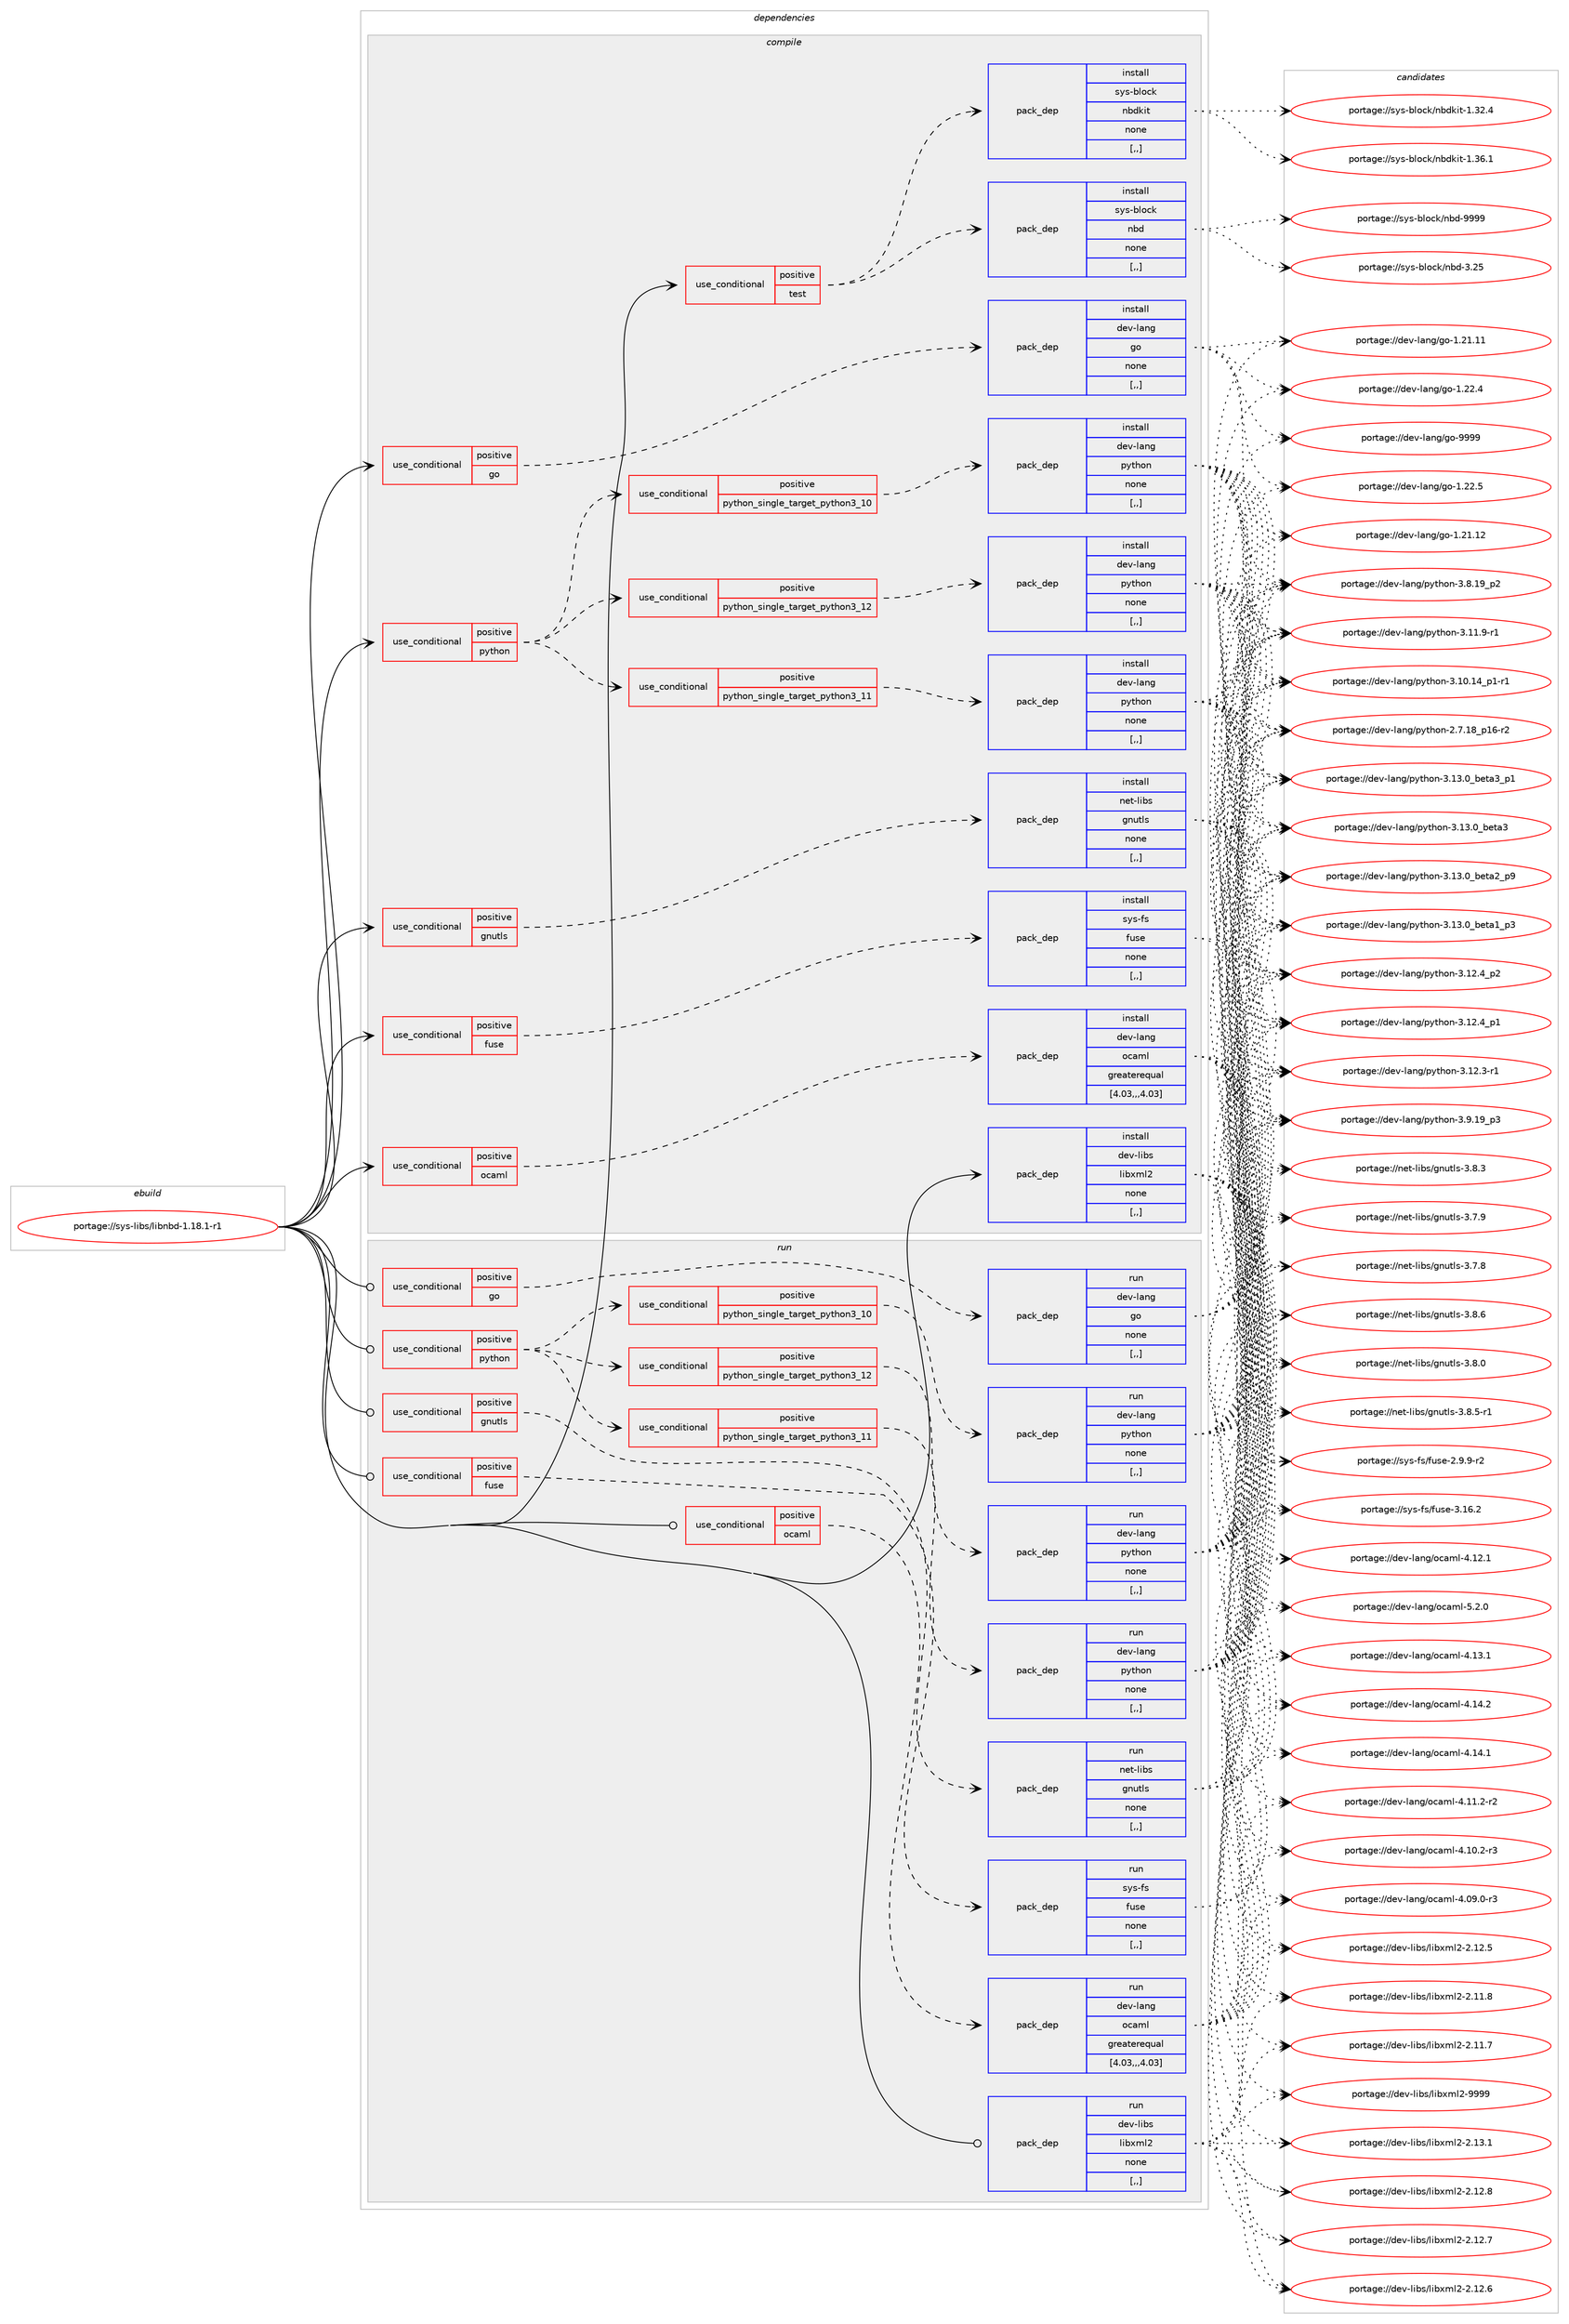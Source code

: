 digraph prolog {

# *************
# Graph options
# *************

newrank=true;
concentrate=true;
compound=true;
graph [rankdir=LR,fontname=Helvetica,fontsize=10,ranksep=1.5];#, ranksep=2.5, nodesep=0.2];
edge  [arrowhead=vee];
node  [fontname=Helvetica,fontsize=10];

# **********
# The ebuild
# **********

subgraph cluster_leftcol {
color=gray;
rank=same;
label=<<i>ebuild</i>>;
id [label="portage://sys-libs/libnbd-1.18.1-r1", color=red, width=4, href="../sys-libs/libnbd-1.18.1-r1.svg"];
}

# ****************
# The dependencies
# ****************

subgraph cluster_midcol {
color=gray;
label=<<i>dependencies</i>>;
subgraph cluster_compile {
fillcolor="#eeeeee";
style=filled;
label=<<i>compile</i>>;
subgraph cond117078 {
dependency438713 [label=<<TABLE BORDER="0" CELLBORDER="1" CELLSPACING="0" CELLPADDING="4"><TR><TD ROWSPAN="3" CELLPADDING="10">use_conditional</TD></TR><TR><TD>positive</TD></TR><TR><TD>fuse</TD></TR></TABLE>>, shape=none, color=red];
subgraph pack318639 {
dependency438714 [label=<<TABLE BORDER="0" CELLBORDER="1" CELLSPACING="0" CELLPADDING="4" WIDTH="220"><TR><TD ROWSPAN="6" CELLPADDING="30">pack_dep</TD></TR><TR><TD WIDTH="110">install</TD></TR><TR><TD>sys-fs</TD></TR><TR><TD>fuse</TD></TR><TR><TD>none</TD></TR><TR><TD>[,,]</TD></TR></TABLE>>, shape=none, color=blue];
}
dependency438713:e -> dependency438714:w [weight=20,style="dashed",arrowhead="vee"];
}
id:e -> dependency438713:w [weight=20,style="solid",arrowhead="vee"];
subgraph cond117079 {
dependency438715 [label=<<TABLE BORDER="0" CELLBORDER="1" CELLSPACING="0" CELLPADDING="4"><TR><TD ROWSPAN="3" CELLPADDING="10">use_conditional</TD></TR><TR><TD>positive</TD></TR><TR><TD>gnutls</TD></TR></TABLE>>, shape=none, color=red];
subgraph pack318640 {
dependency438716 [label=<<TABLE BORDER="0" CELLBORDER="1" CELLSPACING="0" CELLPADDING="4" WIDTH="220"><TR><TD ROWSPAN="6" CELLPADDING="30">pack_dep</TD></TR><TR><TD WIDTH="110">install</TD></TR><TR><TD>net-libs</TD></TR><TR><TD>gnutls</TD></TR><TR><TD>none</TD></TR><TR><TD>[,,]</TD></TR></TABLE>>, shape=none, color=blue];
}
dependency438715:e -> dependency438716:w [weight=20,style="dashed",arrowhead="vee"];
}
id:e -> dependency438715:w [weight=20,style="solid",arrowhead="vee"];
subgraph cond117080 {
dependency438717 [label=<<TABLE BORDER="0" CELLBORDER="1" CELLSPACING="0" CELLPADDING="4"><TR><TD ROWSPAN="3" CELLPADDING="10">use_conditional</TD></TR><TR><TD>positive</TD></TR><TR><TD>go</TD></TR></TABLE>>, shape=none, color=red];
subgraph pack318641 {
dependency438718 [label=<<TABLE BORDER="0" CELLBORDER="1" CELLSPACING="0" CELLPADDING="4" WIDTH="220"><TR><TD ROWSPAN="6" CELLPADDING="30">pack_dep</TD></TR><TR><TD WIDTH="110">install</TD></TR><TR><TD>dev-lang</TD></TR><TR><TD>go</TD></TR><TR><TD>none</TD></TR><TR><TD>[,,]</TD></TR></TABLE>>, shape=none, color=blue];
}
dependency438717:e -> dependency438718:w [weight=20,style="dashed",arrowhead="vee"];
}
id:e -> dependency438717:w [weight=20,style="solid",arrowhead="vee"];
subgraph cond117081 {
dependency438719 [label=<<TABLE BORDER="0" CELLBORDER="1" CELLSPACING="0" CELLPADDING="4"><TR><TD ROWSPAN="3" CELLPADDING="10">use_conditional</TD></TR><TR><TD>positive</TD></TR><TR><TD>ocaml</TD></TR></TABLE>>, shape=none, color=red];
subgraph pack318642 {
dependency438720 [label=<<TABLE BORDER="0" CELLBORDER="1" CELLSPACING="0" CELLPADDING="4" WIDTH="220"><TR><TD ROWSPAN="6" CELLPADDING="30">pack_dep</TD></TR><TR><TD WIDTH="110">install</TD></TR><TR><TD>dev-lang</TD></TR><TR><TD>ocaml</TD></TR><TR><TD>greaterequal</TD></TR><TR><TD>[4.03,,,4.03]</TD></TR></TABLE>>, shape=none, color=blue];
}
dependency438719:e -> dependency438720:w [weight=20,style="dashed",arrowhead="vee"];
}
id:e -> dependency438719:w [weight=20,style="solid",arrowhead="vee"];
subgraph cond117082 {
dependency438721 [label=<<TABLE BORDER="0" CELLBORDER="1" CELLSPACING="0" CELLPADDING="4"><TR><TD ROWSPAN="3" CELLPADDING="10">use_conditional</TD></TR><TR><TD>positive</TD></TR><TR><TD>python</TD></TR></TABLE>>, shape=none, color=red];
subgraph cond117083 {
dependency438722 [label=<<TABLE BORDER="0" CELLBORDER="1" CELLSPACING="0" CELLPADDING="4"><TR><TD ROWSPAN="3" CELLPADDING="10">use_conditional</TD></TR><TR><TD>positive</TD></TR><TR><TD>python_single_target_python3_10</TD></TR></TABLE>>, shape=none, color=red];
subgraph pack318643 {
dependency438723 [label=<<TABLE BORDER="0" CELLBORDER="1" CELLSPACING="0" CELLPADDING="4" WIDTH="220"><TR><TD ROWSPAN="6" CELLPADDING="30">pack_dep</TD></TR><TR><TD WIDTH="110">install</TD></TR><TR><TD>dev-lang</TD></TR><TR><TD>python</TD></TR><TR><TD>none</TD></TR><TR><TD>[,,]</TD></TR></TABLE>>, shape=none, color=blue];
}
dependency438722:e -> dependency438723:w [weight=20,style="dashed",arrowhead="vee"];
}
dependency438721:e -> dependency438722:w [weight=20,style="dashed",arrowhead="vee"];
subgraph cond117084 {
dependency438724 [label=<<TABLE BORDER="0" CELLBORDER="1" CELLSPACING="0" CELLPADDING="4"><TR><TD ROWSPAN="3" CELLPADDING="10">use_conditional</TD></TR><TR><TD>positive</TD></TR><TR><TD>python_single_target_python3_11</TD></TR></TABLE>>, shape=none, color=red];
subgraph pack318644 {
dependency438725 [label=<<TABLE BORDER="0" CELLBORDER="1" CELLSPACING="0" CELLPADDING="4" WIDTH="220"><TR><TD ROWSPAN="6" CELLPADDING="30">pack_dep</TD></TR><TR><TD WIDTH="110">install</TD></TR><TR><TD>dev-lang</TD></TR><TR><TD>python</TD></TR><TR><TD>none</TD></TR><TR><TD>[,,]</TD></TR></TABLE>>, shape=none, color=blue];
}
dependency438724:e -> dependency438725:w [weight=20,style="dashed",arrowhead="vee"];
}
dependency438721:e -> dependency438724:w [weight=20,style="dashed",arrowhead="vee"];
subgraph cond117085 {
dependency438726 [label=<<TABLE BORDER="0" CELLBORDER="1" CELLSPACING="0" CELLPADDING="4"><TR><TD ROWSPAN="3" CELLPADDING="10">use_conditional</TD></TR><TR><TD>positive</TD></TR><TR><TD>python_single_target_python3_12</TD></TR></TABLE>>, shape=none, color=red];
subgraph pack318645 {
dependency438727 [label=<<TABLE BORDER="0" CELLBORDER="1" CELLSPACING="0" CELLPADDING="4" WIDTH="220"><TR><TD ROWSPAN="6" CELLPADDING="30">pack_dep</TD></TR><TR><TD WIDTH="110">install</TD></TR><TR><TD>dev-lang</TD></TR><TR><TD>python</TD></TR><TR><TD>none</TD></TR><TR><TD>[,,]</TD></TR></TABLE>>, shape=none, color=blue];
}
dependency438726:e -> dependency438727:w [weight=20,style="dashed",arrowhead="vee"];
}
dependency438721:e -> dependency438726:w [weight=20,style="dashed",arrowhead="vee"];
}
id:e -> dependency438721:w [weight=20,style="solid",arrowhead="vee"];
subgraph cond117086 {
dependency438728 [label=<<TABLE BORDER="0" CELLBORDER="1" CELLSPACING="0" CELLPADDING="4"><TR><TD ROWSPAN="3" CELLPADDING="10">use_conditional</TD></TR><TR><TD>positive</TD></TR><TR><TD>test</TD></TR></TABLE>>, shape=none, color=red];
subgraph pack318646 {
dependency438729 [label=<<TABLE BORDER="0" CELLBORDER="1" CELLSPACING="0" CELLPADDING="4" WIDTH="220"><TR><TD ROWSPAN="6" CELLPADDING="30">pack_dep</TD></TR><TR><TD WIDTH="110">install</TD></TR><TR><TD>sys-block</TD></TR><TR><TD>nbd</TD></TR><TR><TD>none</TD></TR><TR><TD>[,,]</TD></TR></TABLE>>, shape=none, color=blue];
}
dependency438728:e -> dependency438729:w [weight=20,style="dashed",arrowhead="vee"];
subgraph pack318647 {
dependency438730 [label=<<TABLE BORDER="0" CELLBORDER="1" CELLSPACING="0" CELLPADDING="4" WIDTH="220"><TR><TD ROWSPAN="6" CELLPADDING="30">pack_dep</TD></TR><TR><TD WIDTH="110">install</TD></TR><TR><TD>sys-block</TD></TR><TR><TD>nbdkit</TD></TR><TR><TD>none</TD></TR><TR><TD>[,,]</TD></TR></TABLE>>, shape=none, color=blue];
}
dependency438728:e -> dependency438730:w [weight=20,style="dashed",arrowhead="vee"];
}
id:e -> dependency438728:w [weight=20,style="solid",arrowhead="vee"];
subgraph pack318648 {
dependency438731 [label=<<TABLE BORDER="0" CELLBORDER="1" CELLSPACING="0" CELLPADDING="4" WIDTH="220"><TR><TD ROWSPAN="6" CELLPADDING="30">pack_dep</TD></TR><TR><TD WIDTH="110">install</TD></TR><TR><TD>dev-libs</TD></TR><TR><TD>libxml2</TD></TR><TR><TD>none</TD></TR><TR><TD>[,,]</TD></TR></TABLE>>, shape=none, color=blue];
}
id:e -> dependency438731:w [weight=20,style="solid",arrowhead="vee"];
}
subgraph cluster_compileandrun {
fillcolor="#eeeeee";
style=filled;
label=<<i>compile and run</i>>;
}
subgraph cluster_run {
fillcolor="#eeeeee";
style=filled;
label=<<i>run</i>>;
subgraph cond117087 {
dependency438732 [label=<<TABLE BORDER="0" CELLBORDER="1" CELLSPACING="0" CELLPADDING="4"><TR><TD ROWSPAN="3" CELLPADDING="10">use_conditional</TD></TR><TR><TD>positive</TD></TR><TR><TD>fuse</TD></TR></TABLE>>, shape=none, color=red];
subgraph pack318649 {
dependency438733 [label=<<TABLE BORDER="0" CELLBORDER="1" CELLSPACING="0" CELLPADDING="4" WIDTH="220"><TR><TD ROWSPAN="6" CELLPADDING="30">pack_dep</TD></TR><TR><TD WIDTH="110">run</TD></TR><TR><TD>sys-fs</TD></TR><TR><TD>fuse</TD></TR><TR><TD>none</TD></TR><TR><TD>[,,]</TD></TR></TABLE>>, shape=none, color=blue];
}
dependency438732:e -> dependency438733:w [weight=20,style="dashed",arrowhead="vee"];
}
id:e -> dependency438732:w [weight=20,style="solid",arrowhead="odot"];
subgraph cond117088 {
dependency438734 [label=<<TABLE BORDER="0" CELLBORDER="1" CELLSPACING="0" CELLPADDING="4"><TR><TD ROWSPAN="3" CELLPADDING="10">use_conditional</TD></TR><TR><TD>positive</TD></TR><TR><TD>gnutls</TD></TR></TABLE>>, shape=none, color=red];
subgraph pack318650 {
dependency438735 [label=<<TABLE BORDER="0" CELLBORDER="1" CELLSPACING="0" CELLPADDING="4" WIDTH="220"><TR><TD ROWSPAN="6" CELLPADDING="30">pack_dep</TD></TR><TR><TD WIDTH="110">run</TD></TR><TR><TD>net-libs</TD></TR><TR><TD>gnutls</TD></TR><TR><TD>none</TD></TR><TR><TD>[,,]</TD></TR></TABLE>>, shape=none, color=blue];
}
dependency438734:e -> dependency438735:w [weight=20,style="dashed",arrowhead="vee"];
}
id:e -> dependency438734:w [weight=20,style="solid",arrowhead="odot"];
subgraph cond117089 {
dependency438736 [label=<<TABLE BORDER="0" CELLBORDER="1" CELLSPACING="0" CELLPADDING="4"><TR><TD ROWSPAN="3" CELLPADDING="10">use_conditional</TD></TR><TR><TD>positive</TD></TR><TR><TD>go</TD></TR></TABLE>>, shape=none, color=red];
subgraph pack318651 {
dependency438737 [label=<<TABLE BORDER="0" CELLBORDER="1" CELLSPACING="0" CELLPADDING="4" WIDTH="220"><TR><TD ROWSPAN="6" CELLPADDING="30">pack_dep</TD></TR><TR><TD WIDTH="110">run</TD></TR><TR><TD>dev-lang</TD></TR><TR><TD>go</TD></TR><TR><TD>none</TD></TR><TR><TD>[,,]</TD></TR></TABLE>>, shape=none, color=blue];
}
dependency438736:e -> dependency438737:w [weight=20,style="dashed",arrowhead="vee"];
}
id:e -> dependency438736:w [weight=20,style="solid",arrowhead="odot"];
subgraph cond117090 {
dependency438738 [label=<<TABLE BORDER="0" CELLBORDER="1" CELLSPACING="0" CELLPADDING="4"><TR><TD ROWSPAN="3" CELLPADDING="10">use_conditional</TD></TR><TR><TD>positive</TD></TR><TR><TD>ocaml</TD></TR></TABLE>>, shape=none, color=red];
subgraph pack318652 {
dependency438739 [label=<<TABLE BORDER="0" CELLBORDER="1" CELLSPACING="0" CELLPADDING="4" WIDTH="220"><TR><TD ROWSPAN="6" CELLPADDING="30">pack_dep</TD></TR><TR><TD WIDTH="110">run</TD></TR><TR><TD>dev-lang</TD></TR><TR><TD>ocaml</TD></TR><TR><TD>greaterequal</TD></TR><TR><TD>[4.03,,,4.03]</TD></TR></TABLE>>, shape=none, color=blue];
}
dependency438738:e -> dependency438739:w [weight=20,style="dashed",arrowhead="vee"];
}
id:e -> dependency438738:w [weight=20,style="solid",arrowhead="odot"];
subgraph cond117091 {
dependency438740 [label=<<TABLE BORDER="0" CELLBORDER="1" CELLSPACING="0" CELLPADDING="4"><TR><TD ROWSPAN="3" CELLPADDING="10">use_conditional</TD></TR><TR><TD>positive</TD></TR><TR><TD>python</TD></TR></TABLE>>, shape=none, color=red];
subgraph cond117092 {
dependency438741 [label=<<TABLE BORDER="0" CELLBORDER="1" CELLSPACING="0" CELLPADDING="4"><TR><TD ROWSPAN="3" CELLPADDING="10">use_conditional</TD></TR><TR><TD>positive</TD></TR><TR><TD>python_single_target_python3_10</TD></TR></TABLE>>, shape=none, color=red];
subgraph pack318653 {
dependency438742 [label=<<TABLE BORDER="0" CELLBORDER="1" CELLSPACING="0" CELLPADDING="4" WIDTH="220"><TR><TD ROWSPAN="6" CELLPADDING="30">pack_dep</TD></TR><TR><TD WIDTH="110">run</TD></TR><TR><TD>dev-lang</TD></TR><TR><TD>python</TD></TR><TR><TD>none</TD></TR><TR><TD>[,,]</TD></TR></TABLE>>, shape=none, color=blue];
}
dependency438741:e -> dependency438742:w [weight=20,style="dashed",arrowhead="vee"];
}
dependency438740:e -> dependency438741:w [weight=20,style="dashed",arrowhead="vee"];
subgraph cond117093 {
dependency438743 [label=<<TABLE BORDER="0" CELLBORDER="1" CELLSPACING="0" CELLPADDING="4"><TR><TD ROWSPAN="3" CELLPADDING="10">use_conditional</TD></TR><TR><TD>positive</TD></TR><TR><TD>python_single_target_python3_11</TD></TR></TABLE>>, shape=none, color=red];
subgraph pack318654 {
dependency438744 [label=<<TABLE BORDER="0" CELLBORDER="1" CELLSPACING="0" CELLPADDING="4" WIDTH="220"><TR><TD ROWSPAN="6" CELLPADDING="30">pack_dep</TD></TR><TR><TD WIDTH="110">run</TD></TR><TR><TD>dev-lang</TD></TR><TR><TD>python</TD></TR><TR><TD>none</TD></TR><TR><TD>[,,]</TD></TR></TABLE>>, shape=none, color=blue];
}
dependency438743:e -> dependency438744:w [weight=20,style="dashed",arrowhead="vee"];
}
dependency438740:e -> dependency438743:w [weight=20,style="dashed",arrowhead="vee"];
subgraph cond117094 {
dependency438745 [label=<<TABLE BORDER="0" CELLBORDER="1" CELLSPACING="0" CELLPADDING="4"><TR><TD ROWSPAN="3" CELLPADDING="10">use_conditional</TD></TR><TR><TD>positive</TD></TR><TR><TD>python_single_target_python3_12</TD></TR></TABLE>>, shape=none, color=red];
subgraph pack318655 {
dependency438746 [label=<<TABLE BORDER="0" CELLBORDER="1" CELLSPACING="0" CELLPADDING="4" WIDTH="220"><TR><TD ROWSPAN="6" CELLPADDING="30">pack_dep</TD></TR><TR><TD WIDTH="110">run</TD></TR><TR><TD>dev-lang</TD></TR><TR><TD>python</TD></TR><TR><TD>none</TD></TR><TR><TD>[,,]</TD></TR></TABLE>>, shape=none, color=blue];
}
dependency438745:e -> dependency438746:w [weight=20,style="dashed",arrowhead="vee"];
}
dependency438740:e -> dependency438745:w [weight=20,style="dashed",arrowhead="vee"];
}
id:e -> dependency438740:w [weight=20,style="solid",arrowhead="odot"];
subgraph pack318656 {
dependency438747 [label=<<TABLE BORDER="0" CELLBORDER="1" CELLSPACING="0" CELLPADDING="4" WIDTH="220"><TR><TD ROWSPAN="6" CELLPADDING="30">pack_dep</TD></TR><TR><TD WIDTH="110">run</TD></TR><TR><TD>dev-libs</TD></TR><TR><TD>libxml2</TD></TR><TR><TD>none</TD></TR><TR><TD>[,,]</TD></TR></TABLE>>, shape=none, color=blue];
}
id:e -> dependency438747:w [weight=20,style="solid",arrowhead="odot"];
}
}

# **************
# The candidates
# **************

subgraph cluster_choices {
rank=same;
color=gray;
label=<<i>candidates</i>>;

subgraph choice318639 {
color=black;
nodesep=1;
choice115121115451021154710211711510145514649544650 [label="portage://sys-fs/fuse-3.16.2", color=red, width=4,href="../sys-fs/fuse-3.16.2.svg"];
choice11512111545102115471021171151014550465746574511450 [label="portage://sys-fs/fuse-2.9.9-r2", color=red, width=4,href="../sys-fs/fuse-2.9.9-r2.svg"];
dependency438714:e -> choice115121115451021154710211711510145514649544650:w [style=dotted,weight="100"];
dependency438714:e -> choice11512111545102115471021171151014550465746574511450:w [style=dotted,weight="100"];
}
subgraph choice318640 {
color=black;
nodesep=1;
choice110101116451081059811547103110117116108115455146564654 [label="portage://net-libs/gnutls-3.8.6", color=red, width=4,href="../net-libs/gnutls-3.8.6.svg"];
choice1101011164510810598115471031101171161081154551465646534511449 [label="portage://net-libs/gnutls-3.8.5-r1", color=red, width=4,href="../net-libs/gnutls-3.8.5-r1.svg"];
choice110101116451081059811547103110117116108115455146564651 [label="portage://net-libs/gnutls-3.8.3", color=red, width=4,href="../net-libs/gnutls-3.8.3.svg"];
choice110101116451081059811547103110117116108115455146564648 [label="portage://net-libs/gnutls-3.8.0", color=red, width=4,href="../net-libs/gnutls-3.8.0.svg"];
choice110101116451081059811547103110117116108115455146554657 [label="portage://net-libs/gnutls-3.7.9", color=red, width=4,href="../net-libs/gnutls-3.7.9.svg"];
choice110101116451081059811547103110117116108115455146554656 [label="portage://net-libs/gnutls-3.7.8", color=red, width=4,href="../net-libs/gnutls-3.7.8.svg"];
dependency438716:e -> choice110101116451081059811547103110117116108115455146564654:w [style=dotted,weight="100"];
dependency438716:e -> choice1101011164510810598115471031101171161081154551465646534511449:w [style=dotted,weight="100"];
dependency438716:e -> choice110101116451081059811547103110117116108115455146564651:w [style=dotted,weight="100"];
dependency438716:e -> choice110101116451081059811547103110117116108115455146564648:w [style=dotted,weight="100"];
dependency438716:e -> choice110101116451081059811547103110117116108115455146554657:w [style=dotted,weight="100"];
dependency438716:e -> choice110101116451081059811547103110117116108115455146554656:w [style=dotted,weight="100"];
}
subgraph choice318641 {
color=black;
nodesep=1;
choice1001011184510897110103471031114557575757 [label="portage://dev-lang/go-9999", color=red, width=4,href="../dev-lang/go-9999.svg"];
choice10010111845108971101034710311145494650504653 [label="portage://dev-lang/go-1.22.5", color=red, width=4,href="../dev-lang/go-1.22.5.svg"];
choice10010111845108971101034710311145494650504652 [label="portage://dev-lang/go-1.22.4", color=red, width=4,href="../dev-lang/go-1.22.4.svg"];
choice1001011184510897110103471031114549465049464950 [label="portage://dev-lang/go-1.21.12", color=red, width=4,href="../dev-lang/go-1.21.12.svg"];
choice1001011184510897110103471031114549465049464949 [label="portage://dev-lang/go-1.21.11", color=red, width=4,href="../dev-lang/go-1.21.11.svg"];
dependency438718:e -> choice1001011184510897110103471031114557575757:w [style=dotted,weight="100"];
dependency438718:e -> choice10010111845108971101034710311145494650504653:w [style=dotted,weight="100"];
dependency438718:e -> choice10010111845108971101034710311145494650504652:w [style=dotted,weight="100"];
dependency438718:e -> choice1001011184510897110103471031114549465049464950:w [style=dotted,weight="100"];
dependency438718:e -> choice1001011184510897110103471031114549465049464949:w [style=dotted,weight="100"];
}
subgraph choice318642 {
color=black;
nodesep=1;
choice1001011184510897110103471119997109108455346504648 [label="portage://dev-lang/ocaml-5.2.0", color=red, width=4,href="../dev-lang/ocaml-5.2.0.svg"];
choice100101118451089711010347111999710910845524649524650 [label="portage://dev-lang/ocaml-4.14.2", color=red, width=4,href="../dev-lang/ocaml-4.14.2.svg"];
choice100101118451089711010347111999710910845524649524649 [label="portage://dev-lang/ocaml-4.14.1", color=red, width=4,href="../dev-lang/ocaml-4.14.1.svg"];
choice100101118451089711010347111999710910845524649514649 [label="portage://dev-lang/ocaml-4.13.1", color=red, width=4,href="../dev-lang/ocaml-4.13.1.svg"];
choice100101118451089711010347111999710910845524649504649 [label="portage://dev-lang/ocaml-4.12.1", color=red, width=4,href="../dev-lang/ocaml-4.12.1.svg"];
choice1001011184510897110103471119997109108455246494946504511450 [label="portage://dev-lang/ocaml-4.11.2-r2", color=red, width=4,href="../dev-lang/ocaml-4.11.2-r2.svg"];
choice1001011184510897110103471119997109108455246494846504511451 [label="portage://dev-lang/ocaml-4.10.2-r3", color=red, width=4,href="../dev-lang/ocaml-4.10.2-r3.svg"];
choice1001011184510897110103471119997109108455246485746484511451 [label="portage://dev-lang/ocaml-4.09.0-r3", color=red, width=4,href="../dev-lang/ocaml-4.09.0-r3.svg"];
dependency438720:e -> choice1001011184510897110103471119997109108455346504648:w [style=dotted,weight="100"];
dependency438720:e -> choice100101118451089711010347111999710910845524649524650:w [style=dotted,weight="100"];
dependency438720:e -> choice100101118451089711010347111999710910845524649524649:w [style=dotted,weight="100"];
dependency438720:e -> choice100101118451089711010347111999710910845524649514649:w [style=dotted,weight="100"];
dependency438720:e -> choice100101118451089711010347111999710910845524649504649:w [style=dotted,weight="100"];
dependency438720:e -> choice1001011184510897110103471119997109108455246494946504511450:w [style=dotted,weight="100"];
dependency438720:e -> choice1001011184510897110103471119997109108455246494846504511451:w [style=dotted,weight="100"];
dependency438720:e -> choice1001011184510897110103471119997109108455246485746484511451:w [style=dotted,weight="100"];
}
subgraph choice318643 {
color=black;
nodesep=1;
choice10010111845108971101034711212111610411111045514649514648959810111697519511249 [label="portage://dev-lang/python-3.13.0_beta3_p1", color=red, width=4,href="../dev-lang/python-3.13.0_beta3_p1.svg"];
choice1001011184510897110103471121211161041111104551464951464895981011169751 [label="portage://dev-lang/python-3.13.0_beta3", color=red, width=4,href="../dev-lang/python-3.13.0_beta3.svg"];
choice10010111845108971101034711212111610411111045514649514648959810111697509511257 [label="portage://dev-lang/python-3.13.0_beta2_p9", color=red, width=4,href="../dev-lang/python-3.13.0_beta2_p9.svg"];
choice10010111845108971101034711212111610411111045514649514648959810111697499511251 [label="portage://dev-lang/python-3.13.0_beta1_p3", color=red, width=4,href="../dev-lang/python-3.13.0_beta1_p3.svg"];
choice100101118451089711010347112121116104111110455146495046529511250 [label="portage://dev-lang/python-3.12.4_p2", color=red, width=4,href="../dev-lang/python-3.12.4_p2.svg"];
choice100101118451089711010347112121116104111110455146495046529511249 [label="portage://dev-lang/python-3.12.4_p1", color=red, width=4,href="../dev-lang/python-3.12.4_p1.svg"];
choice100101118451089711010347112121116104111110455146495046514511449 [label="portage://dev-lang/python-3.12.3-r1", color=red, width=4,href="../dev-lang/python-3.12.3-r1.svg"];
choice100101118451089711010347112121116104111110455146494946574511449 [label="portage://dev-lang/python-3.11.9-r1", color=red, width=4,href="../dev-lang/python-3.11.9-r1.svg"];
choice100101118451089711010347112121116104111110455146494846495295112494511449 [label="portage://dev-lang/python-3.10.14_p1-r1", color=red, width=4,href="../dev-lang/python-3.10.14_p1-r1.svg"];
choice100101118451089711010347112121116104111110455146574649579511251 [label="portage://dev-lang/python-3.9.19_p3", color=red, width=4,href="../dev-lang/python-3.9.19_p3.svg"];
choice100101118451089711010347112121116104111110455146564649579511250 [label="portage://dev-lang/python-3.8.19_p2", color=red, width=4,href="../dev-lang/python-3.8.19_p2.svg"];
choice100101118451089711010347112121116104111110455046554649569511249544511450 [label="portage://dev-lang/python-2.7.18_p16-r2", color=red, width=4,href="../dev-lang/python-2.7.18_p16-r2.svg"];
dependency438723:e -> choice10010111845108971101034711212111610411111045514649514648959810111697519511249:w [style=dotted,weight="100"];
dependency438723:e -> choice1001011184510897110103471121211161041111104551464951464895981011169751:w [style=dotted,weight="100"];
dependency438723:e -> choice10010111845108971101034711212111610411111045514649514648959810111697509511257:w [style=dotted,weight="100"];
dependency438723:e -> choice10010111845108971101034711212111610411111045514649514648959810111697499511251:w [style=dotted,weight="100"];
dependency438723:e -> choice100101118451089711010347112121116104111110455146495046529511250:w [style=dotted,weight="100"];
dependency438723:e -> choice100101118451089711010347112121116104111110455146495046529511249:w [style=dotted,weight="100"];
dependency438723:e -> choice100101118451089711010347112121116104111110455146495046514511449:w [style=dotted,weight="100"];
dependency438723:e -> choice100101118451089711010347112121116104111110455146494946574511449:w [style=dotted,weight="100"];
dependency438723:e -> choice100101118451089711010347112121116104111110455146494846495295112494511449:w [style=dotted,weight="100"];
dependency438723:e -> choice100101118451089711010347112121116104111110455146574649579511251:w [style=dotted,weight="100"];
dependency438723:e -> choice100101118451089711010347112121116104111110455146564649579511250:w [style=dotted,weight="100"];
dependency438723:e -> choice100101118451089711010347112121116104111110455046554649569511249544511450:w [style=dotted,weight="100"];
}
subgraph choice318644 {
color=black;
nodesep=1;
choice10010111845108971101034711212111610411111045514649514648959810111697519511249 [label="portage://dev-lang/python-3.13.0_beta3_p1", color=red, width=4,href="../dev-lang/python-3.13.0_beta3_p1.svg"];
choice1001011184510897110103471121211161041111104551464951464895981011169751 [label="portage://dev-lang/python-3.13.0_beta3", color=red, width=4,href="../dev-lang/python-3.13.0_beta3.svg"];
choice10010111845108971101034711212111610411111045514649514648959810111697509511257 [label="portage://dev-lang/python-3.13.0_beta2_p9", color=red, width=4,href="../dev-lang/python-3.13.0_beta2_p9.svg"];
choice10010111845108971101034711212111610411111045514649514648959810111697499511251 [label="portage://dev-lang/python-3.13.0_beta1_p3", color=red, width=4,href="../dev-lang/python-3.13.0_beta1_p3.svg"];
choice100101118451089711010347112121116104111110455146495046529511250 [label="portage://dev-lang/python-3.12.4_p2", color=red, width=4,href="../dev-lang/python-3.12.4_p2.svg"];
choice100101118451089711010347112121116104111110455146495046529511249 [label="portage://dev-lang/python-3.12.4_p1", color=red, width=4,href="../dev-lang/python-3.12.4_p1.svg"];
choice100101118451089711010347112121116104111110455146495046514511449 [label="portage://dev-lang/python-3.12.3-r1", color=red, width=4,href="../dev-lang/python-3.12.3-r1.svg"];
choice100101118451089711010347112121116104111110455146494946574511449 [label="portage://dev-lang/python-3.11.9-r1", color=red, width=4,href="../dev-lang/python-3.11.9-r1.svg"];
choice100101118451089711010347112121116104111110455146494846495295112494511449 [label="portage://dev-lang/python-3.10.14_p1-r1", color=red, width=4,href="../dev-lang/python-3.10.14_p1-r1.svg"];
choice100101118451089711010347112121116104111110455146574649579511251 [label="portage://dev-lang/python-3.9.19_p3", color=red, width=4,href="../dev-lang/python-3.9.19_p3.svg"];
choice100101118451089711010347112121116104111110455146564649579511250 [label="portage://dev-lang/python-3.8.19_p2", color=red, width=4,href="../dev-lang/python-3.8.19_p2.svg"];
choice100101118451089711010347112121116104111110455046554649569511249544511450 [label="portage://dev-lang/python-2.7.18_p16-r2", color=red, width=4,href="../dev-lang/python-2.7.18_p16-r2.svg"];
dependency438725:e -> choice10010111845108971101034711212111610411111045514649514648959810111697519511249:w [style=dotted,weight="100"];
dependency438725:e -> choice1001011184510897110103471121211161041111104551464951464895981011169751:w [style=dotted,weight="100"];
dependency438725:e -> choice10010111845108971101034711212111610411111045514649514648959810111697509511257:w [style=dotted,weight="100"];
dependency438725:e -> choice10010111845108971101034711212111610411111045514649514648959810111697499511251:w [style=dotted,weight="100"];
dependency438725:e -> choice100101118451089711010347112121116104111110455146495046529511250:w [style=dotted,weight="100"];
dependency438725:e -> choice100101118451089711010347112121116104111110455146495046529511249:w [style=dotted,weight="100"];
dependency438725:e -> choice100101118451089711010347112121116104111110455146495046514511449:w [style=dotted,weight="100"];
dependency438725:e -> choice100101118451089711010347112121116104111110455146494946574511449:w [style=dotted,weight="100"];
dependency438725:e -> choice100101118451089711010347112121116104111110455146494846495295112494511449:w [style=dotted,weight="100"];
dependency438725:e -> choice100101118451089711010347112121116104111110455146574649579511251:w [style=dotted,weight="100"];
dependency438725:e -> choice100101118451089711010347112121116104111110455146564649579511250:w [style=dotted,weight="100"];
dependency438725:e -> choice100101118451089711010347112121116104111110455046554649569511249544511450:w [style=dotted,weight="100"];
}
subgraph choice318645 {
color=black;
nodesep=1;
choice10010111845108971101034711212111610411111045514649514648959810111697519511249 [label="portage://dev-lang/python-3.13.0_beta3_p1", color=red, width=4,href="../dev-lang/python-3.13.0_beta3_p1.svg"];
choice1001011184510897110103471121211161041111104551464951464895981011169751 [label="portage://dev-lang/python-3.13.0_beta3", color=red, width=4,href="../dev-lang/python-3.13.0_beta3.svg"];
choice10010111845108971101034711212111610411111045514649514648959810111697509511257 [label="portage://dev-lang/python-3.13.0_beta2_p9", color=red, width=4,href="../dev-lang/python-3.13.0_beta2_p9.svg"];
choice10010111845108971101034711212111610411111045514649514648959810111697499511251 [label="portage://dev-lang/python-3.13.0_beta1_p3", color=red, width=4,href="../dev-lang/python-3.13.0_beta1_p3.svg"];
choice100101118451089711010347112121116104111110455146495046529511250 [label="portage://dev-lang/python-3.12.4_p2", color=red, width=4,href="../dev-lang/python-3.12.4_p2.svg"];
choice100101118451089711010347112121116104111110455146495046529511249 [label="portage://dev-lang/python-3.12.4_p1", color=red, width=4,href="../dev-lang/python-3.12.4_p1.svg"];
choice100101118451089711010347112121116104111110455146495046514511449 [label="portage://dev-lang/python-3.12.3-r1", color=red, width=4,href="../dev-lang/python-3.12.3-r1.svg"];
choice100101118451089711010347112121116104111110455146494946574511449 [label="portage://dev-lang/python-3.11.9-r1", color=red, width=4,href="../dev-lang/python-3.11.9-r1.svg"];
choice100101118451089711010347112121116104111110455146494846495295112494511449 [label="portage://dev-lang/python-3.10.14_p1-r1", color=red, width=4,href="../dev-lang/python-3.10.14_p1-r1.svg"];
choice100101118451089711010347112121116104111110455146574649579511251 [label="portage://dev-lang/python-3.9.19_p3", color=red, width=4,href="../dev-lang/python-3.9.19_p3.svg"];
choice100101118451089711010347112121116104111110455146564649579511250 [label="portage://dev-lang/python-3.8.19_p2", color=red, width=4,href="../dev-lang/python-3.8.19_p2.svg"];
choice100101118451089711010347112121116104111110455046554649569511249544511450 [label="portage://dev-lang/python-2.7.18_p16-r2", color=red, width=4,href="../dev-lang/python-2.7.18_p16-r2.svg"];
dependency438727:e -> choice10010111845108971101034711212111610411111045514649514648959810111697519511249:w [style=dotted,weight="100"];
dependency438727:e -> choice1001011184510897110103471121211161041111104551464951464895981011169751:w [style=dotted,weight="100"];
dependency438727:e -> choice10010111845108971101034711212111610411111045514649514648959810111697509511257:w [style=dotted,weight="100"];
dependency438727:e -> choice10010111845108971101034711212111610411111045514649514648959810111697499511251:w [style=dotted,weight="100"];
dependency438727:e -> choice100101118451089711010347112121116104111110455146495046529511250:w [style=dotted,weight="100"];
dependency438727:e -> choice100101118451089711010347112121116104111110455146495046529511249:w [style=dotted,weight="100"];
dependency438727:e -> choice100101118451089711010347112121116104111110455146495046514511449:w [style=dotted,weight="100"];
dependency438727:e -> choice100101118451089711010347112121116104111110455146494946574511449:w [style=dotted,weight="100"];
dependency438727:e -> choice100101118451089711010347112121116104111110455146494846495295112494511449:w [style=dotted,weight="100"];
dependency438727:e -> choice100101118451089711010347112121116104111110455146574649579511251:w [style=dotted,weight="100"];
dependency438727:e -> choice100101118451089711010347112121116104111110455146564649579511250:w [style=dotted,weight="100"];
dependency438727:e -> choice100101118451089711010347112121116104111110455046554649569511249544511450:w [style=dotted,weight="100"];
}
subgraph choice318646 {
color=black;
nodesep=1;
choice11512111545981081119910747110981004557575757 [label="portage://sys-block/nbd-9999", color=red, width=4,href="../sys-block/nbd-9999.svg"];
choice11512111545981081119910747110981004551465053 [label="portage://sys-block/nbd-3.25", color=red, width=4,href="../sys-block/nbd-3.25.svg"];
dependency438729:e -> choice11512111545981081119910747110981004557575757:w [style=dotted,weight="100"];
dependency438729:e -> choice11512111545981081119910747110981004551465053:w [style=dotted,weight="100"];
}
subgraph choice318647 {
color=black;
nodesep=1;
choice115121115459810811199107471109810010710511645494651544649 [label="portage://sys-block/nbdkit-1.36.1", color=red, width=4,href="../sys-block/nbdkit-1.36.1.svg"];
choice115121115459810811199107471109810010710511645494651504652 [label="portage://sys-block/nbdkit-1.32.4", color=red, width=4,href="../sys-block/nbdkit-1.32.4.svg"];
dependency438730:e -> choice115121115459810811199107471109810010710511645494651544649:w [style=dotted,weight="100"];
dependency438730:e -> choice115121115459810811199107471109810010710511645494651504652:w [style=dotted,weight="100"];
}
subgraph choice318648 {
color=black;
nodesep=1;
choice10010111845108105981154710810598120109108504557575757 [label="portage://dev-libs/libxml2-9999", color=red, width=4,href="../dev-libs/libxml2-9999.svg"];
choice100101118451081059811547108105981201091085045504649514649 [label="portage://dev-libs/libxml2-2.13.1", color=red, width=4,href="../dev-libs/libxml2-2.13.1.svg"];
choice100101118451081059811547108105981201091085045504649504656 [label="portage://dev-libs/libxml2-2.12.8", color=red, width=4,href="../dev-libs/libxml2-2.12.8.svg"];
choice100101118451081059811547108105981201091085045504649504655 [label="portage://dev-libs/libxml2-2.12.7", color=red, width=4,href="../dev-libs/libxml2-2.12.7.svg"];
choice100101118451081059811547108105981201091085045504649504654 [label="portage://dev-libs/libxml2-2.12.6", color=red, width=4,href="../dev-libs/libxml2-2.12.6.svg"];
choice100101118451081059811547108105981201091085045504649504653 [label="portage://dev-libs/libxml2-2.12.5", color=red, width=4,href="../dev-libs/libxml2-2.12.5.svg"];
choice100101118451081059811547108105981201091085045504649494656 [label="portage://dev-libs/libxml2-2.11.8", color=red, width=4,href="../dev-libs/libxml2-2.11.8.svg"];
choice100101118451081059811547108105981201091085045504649494655 [label="portage://dev-libs/libxml2-2.11.7", color=red, width=4,href="../dev-libs/libxml2-2.11.7.svg"];
dependency438731:e -> choice10010111845108105981154710810598120109108504557575757:w [style=dotted,weight="100"];
dependency438731:e -> choice100101118451081059811547108105981201091085045504649514649:w [style=dotted,weight="100"];
dependency438731:e -> choice100101118451081059811547108105981201091085045504649504656:w [style=dotted,weight="100"];
dependency438731:e -> choice100101118451081059811547108105981201091085045504649504655:w [style=dotted,weight="100"];
dependency438731:e -> choice100101118451081059811547108105981201091085045504649504654:w [style=dotted,weight="100"];
dependency438731:e -> choice100101118451081059811547108105981201091085045504649504653:w [style=dotted,weight="100"];
dependency438731:e -> choice100101118451081059811547108105981201091085045504649494656:w [style=dotted,weight="100"];
dependency438731:e -> choice100101118451081059811547108105981201091085045504649494655:w [style=dotted,weight="100"];
}
subgraph choice318649 {
color=black;
nodesep=1;
choice115121115451021154710211711510145514649544650 [label="portage://sys-fs/fuse-3.16.2", color=red, width=4,href="../sys-fs/fuse-3.16.2.svg"];
choice11512111545102115471021171151014550465746574511450 [label="portage://sys-fs/fuse-2.9.9-r2", color=red, width=4,href="../sys-fs/fuse-2.9.9-r2.svg"];
dependency438733:e -> choice115121115451021154710211711510145514649544650:w [style=dotted,weight="100"];
dependency438733:e -> choice11512111545102115471021171151014550465746574511450:w [style=dotted,weight="100"];
}
subgraph choice318650 {
color=black;
nodesep=1;
choice110101116451081059811547103110117116108115455146564654 [label="portage://net-libs/gnutls-3.8.6", color=red, width=4,href="../net-libs/gnutls-3.8.6.svg"];
choice1101011164510810598115471031101171161081154551465646534511449 [label="portage://net-libs/gnutls-3.8.5-r1", color=red, width=4,href="../net-libs/gnutls-3.8.5-r1.svg"];
choice110101116451081059811547103110117116108115455146564651 [label="portage://net-libs/gnutls-3.8.3", color=red, width=4,href="../net-libs/gnutls-3.8.3.svg"];
choice110101116451081059811547103110117116108115455146564648 [label="portage://net-libs/gnutls-3.8.0", color=red, width=4,href="../net-libs/gnutls-3.8.0.svg"];
choice110101116451081059811547103110117116108115455146554657 [label="portage://net-libs/gnutls-3.7.9", color=red, width=4,href="../net-libs/gnutls-3.7.9.svg"];
choice110101116451081059811547103110117116108115455146554656 [label="portage://net-libs/gnutls-3.7.8", color=red, width=4,href="../net-libs/gnutls-3.7.8.svg"];
dependency438735:e -> choice110101116451081059811547103110117116108115455146564654:w [style=dotted,weight="100"];
dependency438735:e -> choice1101011164510810598115471031101171161081154551465646534511449:w [style=dotted,weight="100"];
dependency438735:e -> choice110101116451081059811547103110117116108115455146564651:w [style=dotted,weight="100"];
dependency438735:e -> choice110101116451081059811547103110117116108115455146564648:w [style=dotted,weight="100"];
dependency438735:e -> choice110101116451081059811547103110117116108115455146554657:w [style=dotted,weight="100"];
dependency438735:e -> choice110101116451081059811547103110117116108115455146554656:w [style=dotted,weight="100"];
}
subgraph choice318651 {
color=black;
nodesep=1;
choice1001011184510897110103471031114557575757 [label="portage://dev-lang/go-9999", color=red, width=4,href="../dev-lang/go-9999.svg"];
choice10010111845108971101034710311145494650504653 [label="portage://dev-lang/go-1.22.5", color=red, width=4,href="../dev-lang/go-1.22.5.svg"];
choice10010111845108971101034710311145494650504652 [label="portage://dev-lang/go-1.22.4", color=red, width=4,href="../dev-lang/go-1.22.4.svg"];
choice1001011184510897110103471031114549465049464950 [label="portage://dev-lang/go-1.21.12", color=red, width=4,href="../dev-lang/go-1.21.12.svg"];
choice1001011184510897110103471031114549465049464949 [label="portage://dev-lang/go-1.21.11", color=red, width=4,href="../dev-lang/go-1.21.11.svg"];
dependency438737:e -> choice1001011184510897110103471031114557575757:w [style=dotted,weight="100"];
dependency438737:e -> choice10010111845108971101034710311145494650504653:w [style=dotted,weight="100"];
dependency438737:e -> choice10010111845108971101034710311145494650504652:w [style=dotted,weight="100"];
dependency438737:e -> choice1001011184510897110103471031114549465049464950:w [style=dotted,weight="100"];
dependency438737:e -> choice1001011184510897110103471031114549465049464949:w [style=dotted,weight="100"];
}
subgraph choice318652 {
color=black;
nodesep=1;
choice1001011184510897110103471119997109108455346504648 [label="portage://dev-lang/ocaml-5.2.0", color=red, width=4,href="../dev-lang/ocaml-5.2.0.svg"];
choice100101118451089711010347111999710910845524649524650 [label="portage://dev-lang/ocaml-4.14.2", color=red, width=4,href="../dev-lang/ocaml-4.14.2.svg"];
choice100101118451089711010347111999710910845524649524649 [label="portage://dev-lang/ocaml-4.14.1", color=red, width=4,href="../dev-lang/ocaml-4.14.1.svg"];
choice100101118451089711010347111999710910845524649514649 [label="portage://dev-lang/ocaml-4.13.1", color=red, width=4,href="../dev-lang/ocaml-4.13.1.svg"];
choice100101118451089711010347111999710910845524649504649 [label="portage://dev-lang/ocaml-4.12.1", color=red, width=4,href="../dev-lang/ocaml-4.12.1.svg"];
choice1001011184510897110103471119997109108455246494946504511450 [label="portage://dev-lang/ocaml-4.11.2-r2", color=red, width=4,href="../dev-lang/ocaml-4.11.2-r2.svg"];
choice1001011184510897110103471119997109108455246494846504511451 [label="portage://dev-lang/ocaml-4.10.2-r3", color=red, width=4,href="../dev-lang/ocaml-4.10.2-r3.svg"];
choice1001011184510897110103471119997109108455246485746484511451 [label="portage://dev-lang/ocaml-4.09.0-r3", color=red, width=4,href="../dev-lang/ocaml-4.09.0-r3.svg"];
dependency438739:e -> choice1001011184510897110103471119997109108455346504648:w [style=dotted,weight="100"];
dependency438739:e -> choice100101118451089711010347111999710910845524649524650:w [style=dotted,weight="100"];
dependency438739:e -> choice100101118451089711010347111999710910845524649524649:w [style=dotted,weight="100"];
dependency438739:e -> choice100101118451089711010347111999710910845524649514649:w [style=dotted,weight="100"];
dependency438739:e -> choice100101118451089711010347111999710910845524649504649:w [style=dotted,weight="100"];
dependency438739:e -> choice1001011184510897110103471119997109108455246494946504511450:w [style=dotted,weight="100"];
dependency438739:e -> choice1001011184510897110103471119997109108455246494846504511451:w [style=dotted,weight="100"];
dependency438739:e -> choice1001011184510897110103471119997109108455246485746484511451:w [style=dotted,weight="100"];
}
subgraph choice318653 {
color=black;
nodesep=1;
choice10010111845108971101034711212111610411111045514649514648959810111697519511249 [label="portage://dev-lang/python-3.13.0_beta3_p1", color=red, width=4,href="../dev-lang/python-3.13.0_beta3_p1.svg"];
choice1001011184510897110103471121211161041111104551464951464895981011169751 [label="portage://dev-lang/python-3.13.0_beta3", color=red, width=4,href="../dev-lang/python-3.13.0_beta3.svg"];
choice10010111845108971101034711212111610411111045514649514648959810111697509511257 [label="portage://dev-lang/python-3.13.0_beta2_p9", color=red, width=4,href="../dev-lang/python-3.13.0_beta2_p9.svg"];
choice10010111845108971101034711212111610411111045514649514648959810111697499511251 [label="portage://dev-lang/python-3.13.0_beta1_p3", color=red, width=4,href="../dev-lang/python-3.13.0_beta1_p3.svg"];
choice100101118451089711010347112121116104111110455146495046529511250 [label="portage://dev-lang/python-3.12.4_p2", color=red, width=4,href="../dev-lang/python-3.12.4_p2.svg"];
choice100101118451089711010347112121116104111110455146495046529511249 [label="portage://dev-lang/python-3.12.4_p1", color=red, width=4,href="../dev-lang/python-3.12.4_p1.svg"];
choice100101118451089711010347112121116104111110455146495046514511449 [label="portage://dev-lang/python-3.12.3-r1", color=red, width=4,href="../dev-lang/python-3.12.3-r1.svg"];
choice100101118451089711010347112121116104111110455146494946574511449 [label="portage://dev-lang/python-3.11.9-r1", color=red, width=4,href="../dev-lang/python-3.11.9-r1.svg"];
choice100101118451089711010347112121116104111110455146494846495295112494511449 [label="portage://dev-lang/python-3.10.14_p1-r1", color=red, width=4,href="../dev-lang/python-3.10.14_p1-r1.svg"];
choice100101118451089711010347112121116104111110455146574649579511251 [label="portage://dev-lang/python-3.9.19_p3", color=red, width=4,href="../dev-lang/python-3.9.19_p3.svg"];
choice100101118451089711010347112121116104111110455146564649579511250 [label="portage://dev-lang/python-3.8.19_p2", color=red, width=4,href="../dev-lang/python-3.8.19_p2.svg"];
choice100101118451089711010347112121116104111110455046554649569511249544511450 [label="portage://dev-lang/python-2.7.18_p16-r2", color=red, width=4,href="../dev-lang/python-2.7.18_p16-r2.svg"];
dependency438742:e -> choice10010111845108971101034711212111610411111045514649514648959810111697519511249:w [style=dotted,weight="100"];
dependency438742:e -> choice1001011184510897110103471121211161041111104551464951464895981011169751:w [style=dotted,weight="100"];
dependency438742:e -> choice10010111845108971101034711212111610411111045514649514648959810111697509511257:w [style=dotted,weight="100"];
dependency438742:e -> choice10010111845108971101034711212111610411111045514649514648959810111697499511251:w [style=dotted,weight="100"];
dependency438742:e -> choice100101118451089711010347112121116104111110455146495046529511250:w [style=dotted,weight="100"];
dependency438742:e -> choice100101118451089711010347112121116104111110455146495046529511249:w [style=dotted,weight="100"];
dependency438742:e -> choice100101118451089711010347112121116104111110455146495046514511449:w [style=dotted,weight="100"];
dependency438742:e -> choice100101118451089711010347112121116104111110455146494946574511449:w [style=dotted,weight="100"];
dependency438742:e -> choice100101118451089711010347112121116104111110455146494846495295112494511449:w [style=dotted,weight="100"];
dependency438742:e -> choice100101118451089711010347112121116104111110455146574649579511251:w [style=dotted,weight="100"];
dependency438742:e -> choice100101118451089711010347112121116104111110455146564649579511250:w [style=dotted,weight="100"];
dependency438742:e -> choice100101118451089711010347112121116104111110455046554649569511249544511450:w [style=dotted,weight="100"];
}
subgraph choice318654 {
color=black;
nodesep=1;
choice10010111845108971101034711212111610411111045514649514648959810111697519511249 [label="portage://dev-lang/python-3.13.0_beta3_p1", color=red, width=4,href="../dev-lang/python-3.13.0_beta3_p1.svg"];
choice1001011184510897110103471121211161041111104551464951464895981011169751 [label="portage://dev-lang/python-3.13.0_beta3", color=red, width=4,href="../dev-lang/python-3.13.0_beta3.svg"];
choice10010111845108971101034711212111610411111045514649514648959810111697509511257 [label="portage://dev-lang/python-3.13.0_beta2_p9", color=red, width=4,href="../dev-lang/python-3.13.0_beta2_p9.svg"];
choice10010111845108971101034711212111610411111045514649514648959810111697499511251 [label="portage://dev-lang/python-3.13.0_beta1_p3", color=red, width=4,href="../dev-lang/python-3.13.0_beta1_p3.svg"];
choice100101118451089711010347112121116104111110455146495046529511250 [label="portage://dev-lang/python-3.12.4_p2", color=red, width=4,href="../dev-lang/python-3.12.4_p2.svg"];
choice100101118451089711010347112121116104111110455146495046529511249 [label="portage://dev-lang/python-3.12.4_p1", color=red, width=4,href="../dev-lang/python-3.12.4_p1.svg"];
choice100101118451089711010347112121116104111110455146495046514511449 [label="portage://dev-lang/python-3.12.3-r1", color=red, width=4,href="../dev-lang/python-3.12.3-r1.svg"];
choice100101118451089711010347112121116104111110455146494946574511449 [label="portage://dev-lang/python-3.11.9-r1", color=red, width=4,href="../dev-lang/python-3.11.9-r1.svg"];
choice100101118451089711010347112121116104111110455146494846495295112494511449 [label="portage://dev-lang/python-3.10.14_p1-r1", color=red, width=4,href="../dev-lang/python-3.10.14_p1-r1.svg"];
choice100101118451089711010347112121116104111110455146574649579511251 [label="portage://dev-lang/python-3.9.19_p3", color=red, width=4,href="../dev-lang/python-3.9.19_p3.svg"];
choice100101118451089711010347112121116104111110455146564649579511250 [label="portage://dev-lang/python-3.8.19_p2", color=red, width=4,href="../dev-lang/python-3.8.19_p2.svg"];
choice100101118451089711010347112121116104111110455046554649569511249544511450 [label="portage://dev-lang/python-2.7.18_p16-r2", color=red, width=4,href="../dev-lang/python-2.7.18_p16-r2.svg"];
dependency438744:e -> choice10010111845108971101034711212111610411111045514649514648959810111697519511249:w [style=dotted,weight="100"];
dependency438744:e -> choice1001011184510897110103471121211161041111104551464951464895981011169751:w [style=dotted,weight="100"];
dependency438744:e -> choice10010111845108971101034711212111610411111045514649514648959810111697509511257:w [style=dotted,weight="100"];
dependency438744:e -> choice10010111845108971101034711212111610411111045514649514648959810111697499511251:w [style=dotted,weight="100"];
dependency438744:e -> choice100101118451089711010347112121116104111110455146495046529511250:w [style=dotted,weight="100"];
dependency438744:e -> choice100101118451089711010347112121116104111110455146495046529511249:w [style=dotted,weight="100"];
dependency438744:e -> choice100101118451089711010347112121116104111110455146495046514511449:w [style=dotted,weight="100"];
dependency438744:e -> choice100101118451089711010347112121116104111110455146494946574511449:w [style=dotted,weight="100"];
dependency438744:e -> choice100101118451089711010347112121116104111110455146494846495295112494511449:w [style=dotted,weight="100"];
dependency438744:e -> choice100101118451089711010347112121116104111110455146574649579511251:w [style=dotted,weight="100"];
dependency438744:e -> choice100101118451089711010347112121116104111110455146564649579511250:w [style=dotted,weight="100"];
dependency438744:e -> choice100101118451089711010347112121116104111110455046554649569511249544511450:w [style=dotted,weight="100"];
}
subgraph choice318655 {
color=black;
nodesep=1;
choice10010111845108971101034711212111610411111045514649514648959810111697519511249 [label="portage://dev-lang/python-3.13.0_beta3_p1", color=red, width=4,href="../dev-lang/python-3.13.0_beta3_p1.svg"];
choice1001011184510897110103471121211161041111104551464951464895981011169751 [label="portage://dev-lang/python-3.13.0_beta3", color=red, width=4,href="../dev-lang/python-3.13.0_beta3.svg"];
choice10010111845108971101034711212111610411111045514649514648959810111697509511257 [label="portage://dev-lang/python-3.13.0_beta2_p9", color=red, width=4,href="../dev-lang/python-3.13.0_beta2_p9.svg"];
choice10010111845108971101034711212111610411111045514649514648959810111697499511251 [label="portage://dev-lang/python-3.13.0_beta1_p3", color=red, width=4,href="../dev-lang/python-3.13.0_beta1_p3.svg"];
choice100101118451089711010347112121116104111110455146495046529511250 [label="portage://dev-lang/python-3.12.4_p2", color=red, width=4,href="../dev-lang/python-3.12.4_p2.svg"];
choice100101118451089711010347112121116104111110455146495046529511249 [label="portage://dev-lang/python-3.12.4_p1", color=red, width=4,href="../dev-lang/python-3.12.4_p1.svg"];
choice100101118451089711010347112121116104111110455146495046514511449 [label="portage://dev-lang/python-3.12.3-r1", color=red, width=4,href="../dev-lang/python-3.12.3-r1.svg"];
choice100101118451089711010347112121116104111110455146494946574511449 [label="portage://dev-lang/python-3.11.9-r1", color=red, width=4,href="../dev-lang/python-3.11.9-r1.svg"];
choice100101118451089711010347112121116104111110455146494846495295112494511449 [label="portage://dev-lang/python-3.10.14_p1-r1", color=red, width=4,href="../dev-lang/python-3.10.14_p1-r1.svg"];
choice100101118451089711010347112121116104111110455146574649579511251 [label="portage://dev-lang/python-3.9.19_p3", color=red, width=4,href="../dev-lang/python-3.9.19_p3.svg"];
choice100101118451089711010347112121116104111110455146564649579511250 [label="portage://dev-lang/python-3.8.19_p2", color=red, width=4,href="../dev-lang/python-3.8.19_p2.svg"];
choice100101118451089711010347112121116104111110455046554649569511249544511450 [label="portage://dev-lang/python-2.7.18_p16-r2", color=red, width=4,href="../dev-lang/python-2.7.18_p16-r2.svg"];
dependency438746:e -> choice10010111845108971101034711212111610411111045514649514648959810111697519511249:w [style=dotted,weight="100"];
dependency438746:e -> choice1001011184510897110103471121211161041111104551464951464895981011169751:w [style=dotted,weight="100"];
dependency438746:e -> choice10010111845108971101034711212111610411111045514649514648959810111697509511257:w [style=dotted,weight="100"];
dependency438746:e -> choice10010111845108971101034711212111610411111045514649514648959810111697499511251:w [style=dotted,weight="100"];
dependency438746:e -> choice100101118451089711010347112121116104111110455146495046529511250:w [style=dotted,weight="100"];
dependency438746:e -> choice100101118451089711010347112121116104111110455146495046529511249:w [style=dotted,weight="100"];
dependency438746:e -> choice100101118451089711010347112121116104111110455146495046514511449:w [style=dotted,weight="100"];
dependency438746:e -> choice100101118451089711010347112121116104111110455146494946574511449:w [style=dotted,weight="100"];
dependency438746:e -> choice100101118451089711010347112121116104111110455146494846495295112494511449:w [style=dotted,weight="100"];
dependency438746:e -> choice100101118451089711010347112121116104111110455146574649579511251:w [style=dotted,weight="100"];
dependency438746:e -> choice100101118451089711010347112121116104111110455146564649579511250:w [style=dotted,weight="100"];
dependency438746:e -> choice100101118451089711010347112121116104111110455046554649569511249544511450:w [style=dotted,weight="100"];
}
subgraph choice318656 {
color=black;
nodesep=1;
choice10010111845108105981154710810598120109108504557575757 [label="portage://dev-libs/libxml2-9999", color=red, width=4,href="../dev-libs/libxml2-9999.svg"];
choice100101118451081059811547108105981201091085045504649514649 [label="portage://dev-libs/libxml2-2.13.1", color=red, width=4,href="../dev-libs/libxml2-2.13.1.svg"];
choice100101118451081059811547108105981201091085045504649504656 [label="portage://dev-libs/libxml2-2.12.8", color=red, width=4,href="../dev-libs/libxml2-2.12.8.svg"];
choice100101118451081059811547108105981201091085045504649504655 [label="portage://dev-libs/libxml2-2.12.7", color=red, width=4,href="../dev-libs/libxml2-2.12.7.svg"];
choice100101118451081059811547108105981201091085045504649504654 [label="portage://dev-libs/libxml2-2.12.6", color=red, width=4,href="../dev-libs/libxml2-2.12.6.svg"];
choice100101118451081059811547108105981201091085045504649504653 [label="portage://dev-libs/libxml2-2.12.5", color=red, width=4,href="../dev-libs/libxml2-2.12.5.svg"];
choice100101118451081059811547108105981201091085045504649494656 [label="portage://dev-libs/libxml2-2.11.8", color=red, width=4,href="../dev-libs/libxml2-2.11.8.svg"];
choice100101118451081059811547108105981201091085045504649494655 [label="portage://dev-libs/libxml2-2.11.7", color=red, width=4,href="../dev-libs/libxml2-2.11.7.svg"];
dependency438747:e -> choice10010111845108105981154710810598120109108504557575757:w [style=dotted,weight="100"];
dependency438747:e -> choice100101118451081059811547108105981201091085045504649514649:w [style=dotted,weight="100"];
dependency438747:e -> choice100101118451081059811547108105981201091085045504649504656:w [style=dotted,weight="100"];
dependency438747:e -> choice100101118451081059811547108105981201091085045504649504655:w [style=dotted,weight="100"];
dependency438747:e -> choice100101118451081059811547108105981201091085045504649504654:w [style=dotted,weight="100"];
dependency438747:e -> choice100101118451081059811547108105981201091085045504649504653:w [style=dotted,weight="100"];
dependency438747:e -> choice100101118451081059811547108105981201091085045504649494656:w [style=dotted,weight="100"];
dependency438747:e -> choice100101118451081059811547108105981201091085045504649494655:w [style=dotted,weight="100"];
}
}

}
